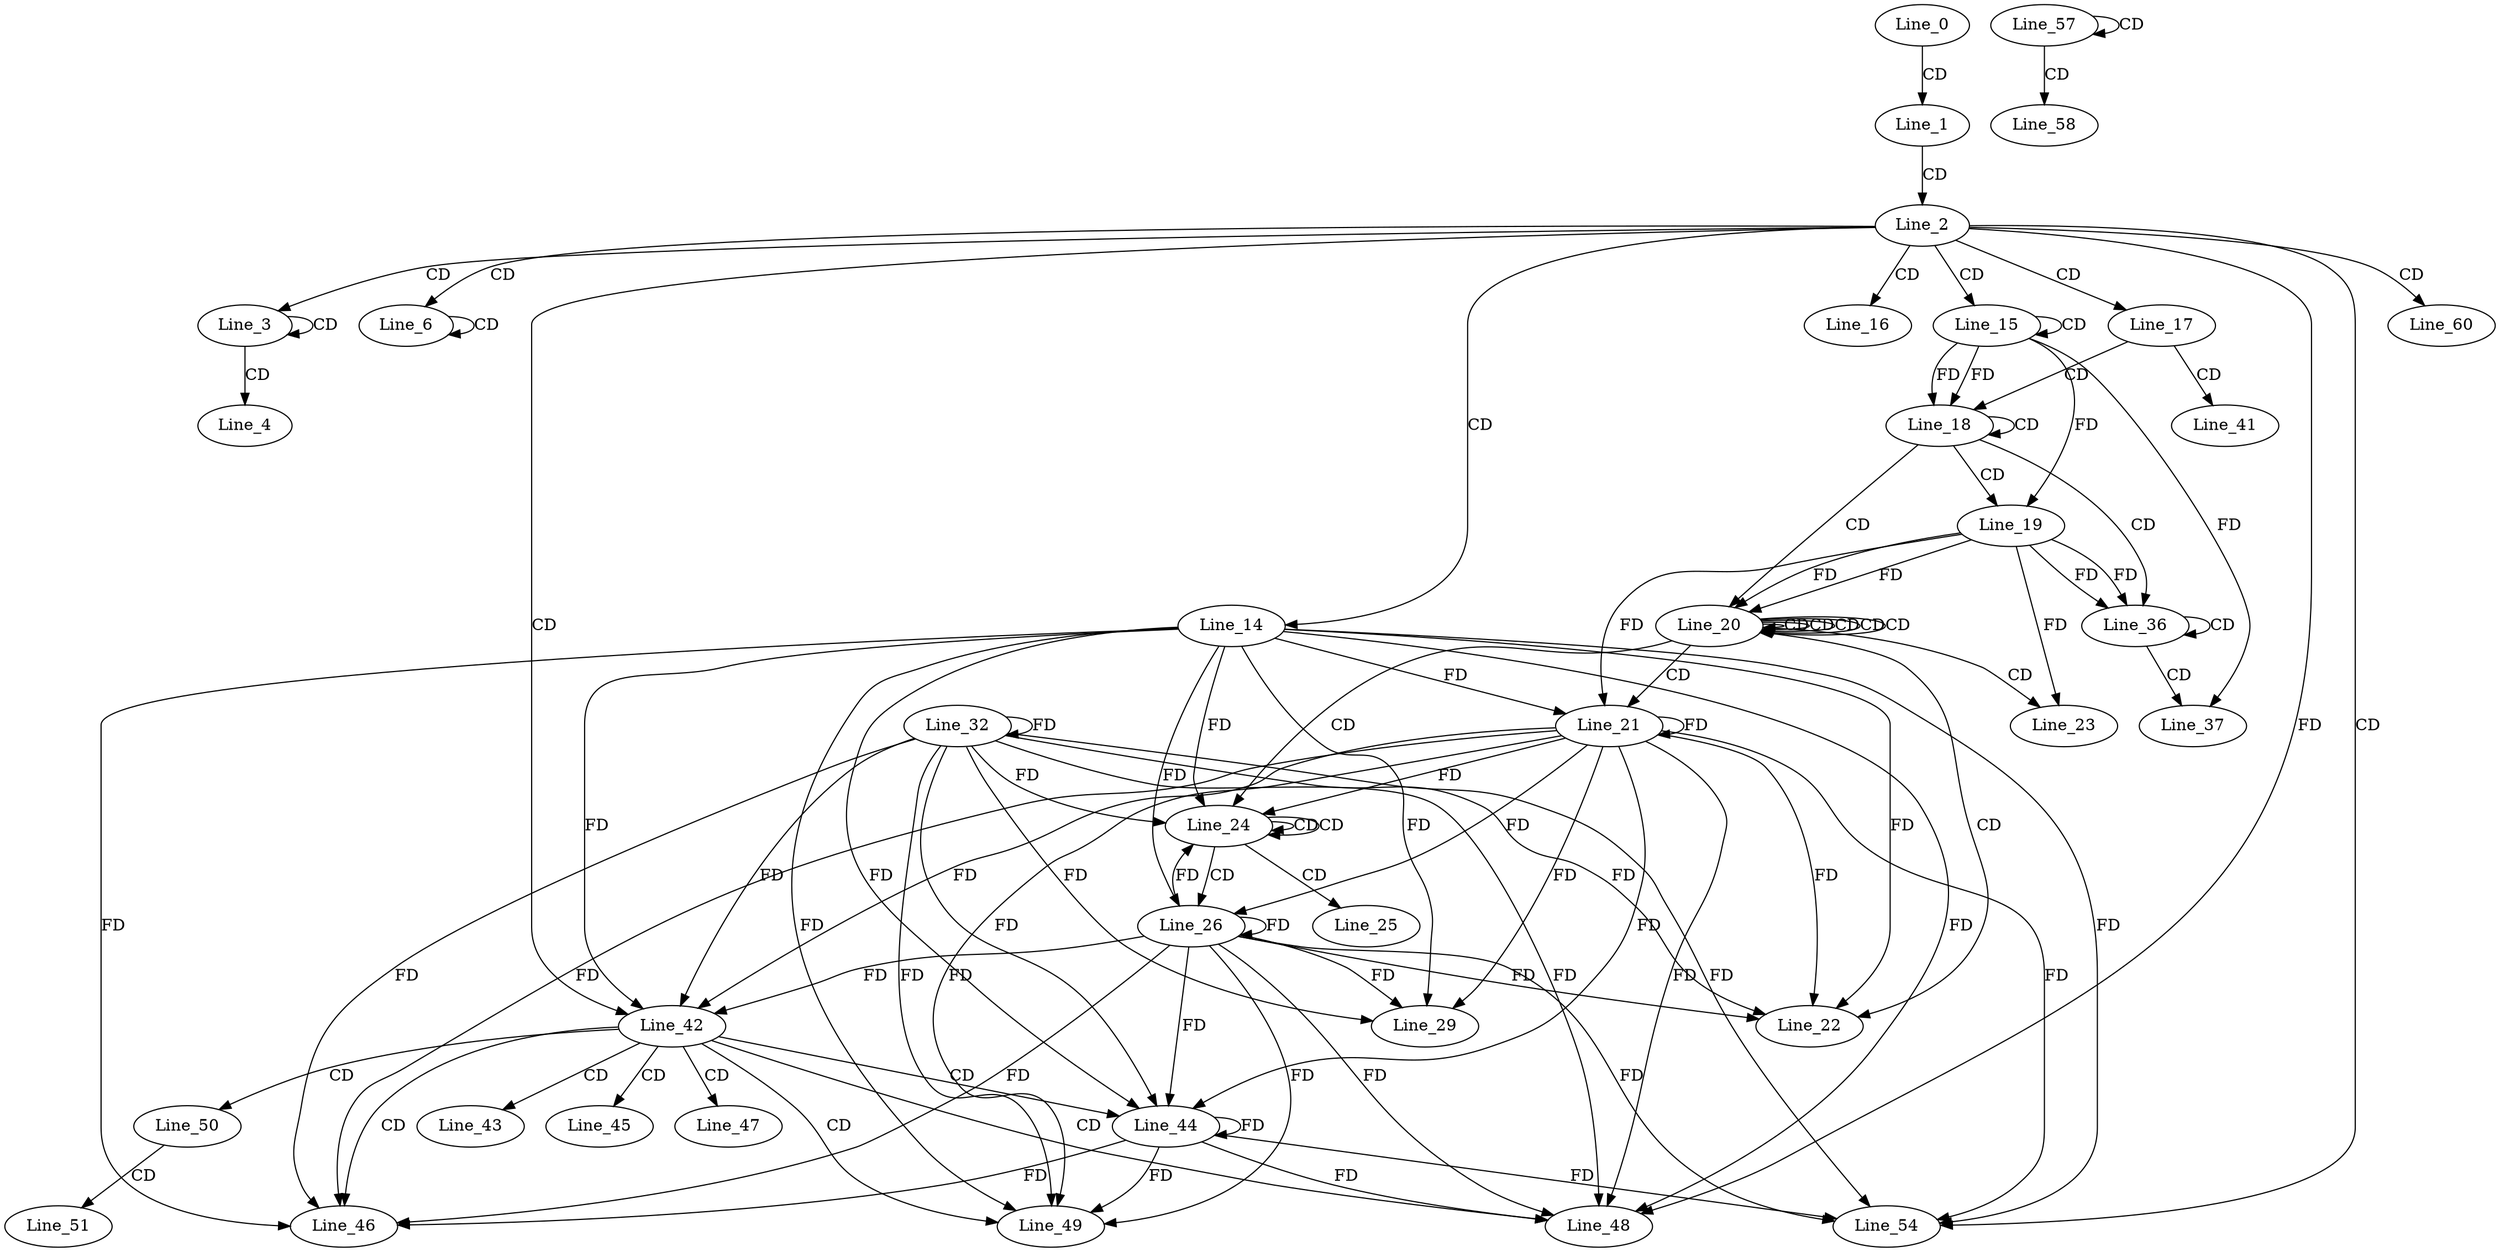 digraph G {
  Line_0;
  Line_1;
  Line_2;
  Line_3;
  Line_3;
  Line_4;
  Line_6;
  Line_14;
  Line_15;
  Line_15;
  Line_16;
  Line_17;
  Line_18;
  Line_18;
  Line_19;
  Line_19;
  Line_20;
  Line_20;
  Line_20;
  Line_20;
  Line_21;
  Line_21;
  Line_22;
  Line_22;
  Line_23;
  Line_24;
  Line_24;
  Line_24;
  Line_25;
  Line_26;
  Line_29;
  Line_32;
  Line_20;
  Line_20;
  Line_36;
  Line_36;
  Line_37;
  Line_41;
  Line_42;
  Line_43;
  Line_44;
  Line_45;
  Line_46;
  Line_47;
  Line_48;
  Line_49;
  Line_50;
  Line_51;
  Line_54;
  Line_54;
  Line_57;
  Line_57;
  Line_58;
  Line_60;
  Line_0 -> Line_1 [ label="CD" ];
  Line_1 -> Line_2 [ label="CD" ];
  Line_2 -> Line_3 [ label="CD" ];
  Line_3 -> Line_3 [ label="CD" ];
  Line_3 -> Line_4 [ label="CD" ];
  Line_2 -> Line_6 [ label="CD" ];
  Line_6 -> Line_6 [ label="CD" ];
  Line_2 -> Line_14 [ label="CD" ];
  Line_2 -> Line_15 [ label="CD" ];
  Line_15 -> Line_15 [ label="CD" ];
  Line_2 -> Line_16 [ label="CD" ];
  Line_2 -> Line_17 [ label="CD" ];
  Line_17 -> Line_18 [ label="CD" ];
  Line_15 -> Line_18 [ label="FD" ];
  Line_18 -> Line_18 [ label="CD" ];
  Line_15 -> Line_18 [ label="FD" ];
  Line_18 -> Line_19 [ label="CD" ];
  Line_15 -> Line_19 [ label="FD" ];
  Line_18 -> Line_20 [ label="CD" ];
  Line_20 -> Line_20 [ label="CD" ];
  Line_20 -> Line_20 [ label="CD" ];
  Line_19 -> Line_20 [ label="FD" ];
  Line_20 -> Line_20 [ label="CD" ];
  Line_20 -> Line_20 [ label="CD" ];
  Line_20 -> Line_21 [ label="CD" ];
  Line_21 -> Line_21 [ label="FD" ];
  Line_14 -> Line_21 [ label="FD" ];
  Line_19 -> Line_21 [ label="FD" ];
  Line_20 -> Line_22 [ label="CD" ];
  Line_21 -> Line_22 [ label="FD" ];
  Line_14 -> Line_22 [ label="FD" ];
  Line_20 -> Line_23 [ label="CD" ];
  Line_19 -> Line_23 [ label="FD" ];
  Line_20 -> Line_24 [ label="CD" ];
  Line_24 -> Line_24 [ label="CD" ];
  Line_24 -> Line_24 [ label="CD" ];
  Line_21 -> Line_24 [ label="FD" ];
  Line_14 -> Line_24 [ label="FD" ];
  Line_24 -> Line_25 [ label="CD" ];
  Line_24 -> Line_26 [ label="CD" ];
  Line_21 -> Line_26 [ label="FD" ];
  Line_26 -> Line_26 [ label="FD" ];
  Line_14 -> Line_26 [ label="FD" ];
  Line_21 -> Line_29 [ label="FD" ];
  Line_26 -> Line_29 [ label="FD" ];
  Line_14 -> Line_29 [ label="FD" ];
  Line_32 -> Line_32 [ label="FD" ];
  Line_20 -> Line_20 [ label="CD" ];
  Line_19 -> Line_20 [ label="FD" ];
  Line_18 -> Line_36 [ label="CD" ];
  Line_19 -> Line_36 [ label="FD" ];
  Line_36 -> Line_36 [ label="CD" ];
  Line_19 -> Line_36 [ label="FD" ];
  Line_36 -> Line_37 [ label="CD" ];
  Line_15 -> Line_37 [ label="FD" ];
  Line_17 -> Line_41 [ label="CD" ];
  Line_2 -> Line_42 [ label="CD" ];
  Line_21 -> Line_42 [ label="FD" ];
  Line_26 -> Line_42 [ label="FD" ];
  Line_32 -> Line_42 [ label="FD" ];
  Line_14 -> Line_42 [ label="FD" ];
  Line_42 -> Line_43 [ label="CD" ];
  Line_42 -> Line_44 [ label="CD" ];
  Line_21 -> Line_44 [ label="FD" ];
  Line_26 -> Line_44 [ label="FD" ];
  Line_32 -> Line_44 [ label="FD" ];
  Line_14 -> Line_44 [ label="FD" ];
  Line_44 -> Line_44 [ label="FD" ];
  Line_42 -> Line_45 [ label="CD" ];
  Line_42 -> Line_46 [ label="CD" ];
  Line_21 -> Line_46 [ label="FD" ];
  Line_26 -> Line_46 [ label="FD" ];
  Line_32 -> Line_46 [ label="FD" ];
  Line_14 -> Line_46 [ label="FD" ];
  Line_44 -> Line_46 [ label="FD" ];
  Line_42 -> Line_47 [ label="CD" ];
  Line_42 -> Line_48 [ label="CD" ];
  Line_21 -> Line_48 [ label="FD" ];
  Line_26 -> Line_48 [ label="FD" ];
  Line_32 -> Line_48 [ label="FD" ];
  Line_14 -> Line_48 [ label="FD" ];
  Line_44 -> Line_48 [ label="FD" ];
  Line_2 -> Line_48 [ label="FD" ];
  Line_42 -> Line_49 [ label="CD" ];
  Line_21 -> Line_49 [ label="FD" ];
  Line_26 -> Line_49 [ label="FD" ];
  Line_32 -> Line_49 [ label="FD" ];
  Line_14 -> Line_49 [ label="FD" ];
  Line_44 -> Line_49 [ label="FD" ];
  Line_42 -> Line_50 [ label="CD" ];
  Line_50 -> Line_51 [ label="CD" ];
  Line_2 -> Line_54 [ label="CD" ];
  Line_21 -> Line_54 [ label="FD" ];
  Line_26 -> Line_54 [ label="FD" ];
  Line_32 -> Line_54 [ label="FD" ];
  Line_14 -> Line_54 [ label="FD" ];
  Line_44 -> Line_54 [ label="FD" ];
  Line_57 -> Line_57 [ label="CD" ];
  Line_57 -> Line_58 [ label="CD" ];
  Line_2 -> Line_60 [ label="CD" ];
  Line_26 -> Line_22 [ label="FD" ];
  Line_32 -> Line_22 [ label="FD" ];
  Line_26 -> Line_24 [ label="FD" ];
  Line_32 -> Line_24 [ label="FD" ];
  Line_32 -> Line_29 [ label="FD" ];
}
